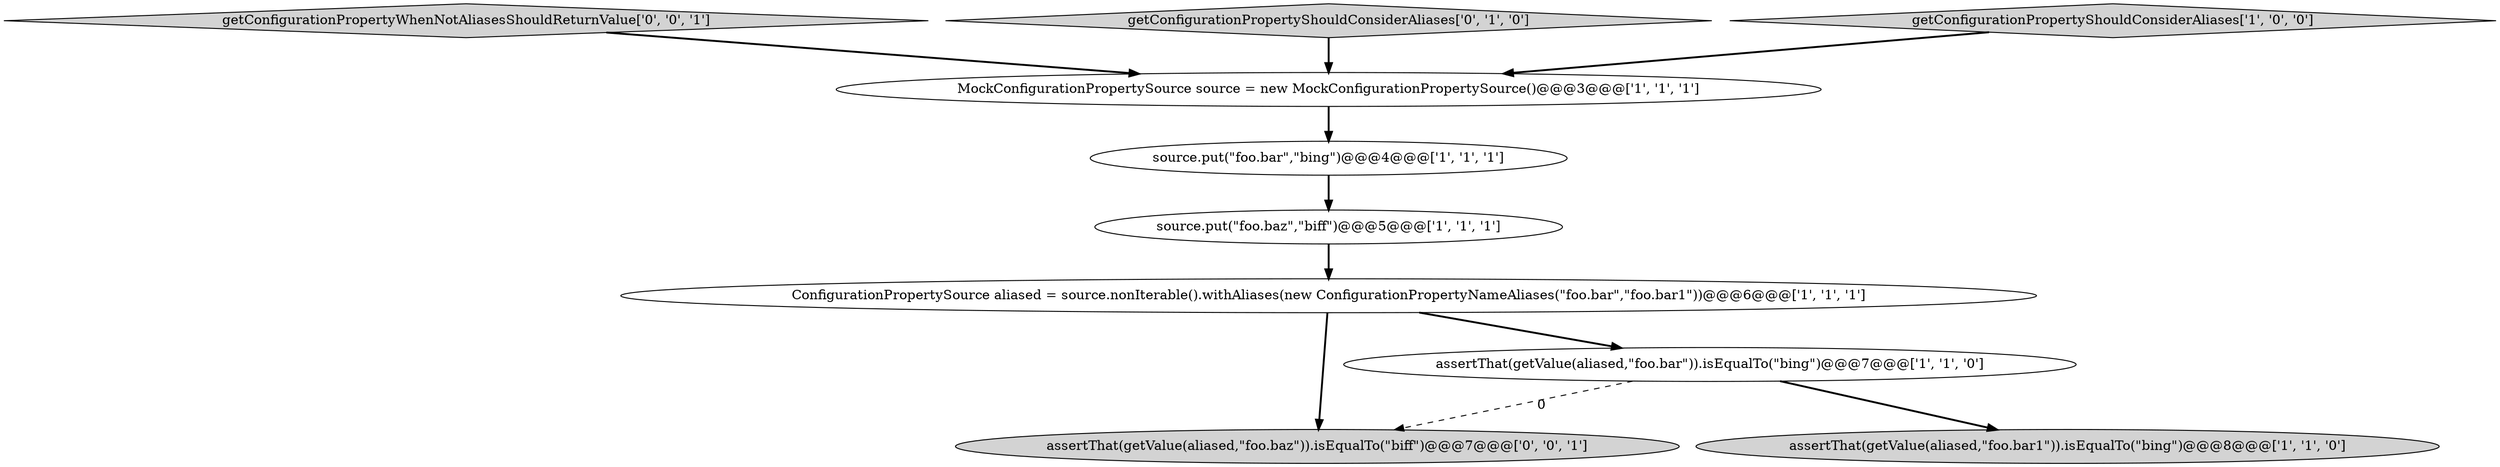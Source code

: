 digraph {
8 [style = filled, label = "assertThat(getValue(aliased,\"foo.baz\")).isEqualTo(\"biff\")@@@7@@@['0', '0', '1']", fillcolor = lightgray, shape = ellipse image = "AAA0AAABBB3BBB"];
3 [style = filled, label = "source.put(\"foo.baz\",\"biff\")@@@5@@@['1', '1', '1']", fillcolor = white, shape = ellipse image = "AAA0AAABBB1BBB"];
6 [style = filled, label = "ConfigurationPropertySource aliased = source.nonIterable().withAliases(new ConfigurationPropertyNameAliases(\"foo.bar\",\"foo.bar1\"))@@@6@@@['1', '1', '1']", fillcolor = white, shape = ellipse image = "AAA0AAABBB1BBB"];
1 [style = filled, label = "assertThat(getValue(aliased,\"foo.bar\")).isEqualTo(\"bing\")@@@7@@@['1', '1', '0']", fillcolor = white, shape = ellipse image = "AAA0AAABBB1BBB"];
4 [style = filled, label = "MockConfigurationPropertySource source = new MockConfigurationPropertySource()@@@3@@@['1', '1', '1']", fillcolor = white, shape = ellipse image = "AAA0AAABBB1BBB"];
0 [style = filled, label = "assertThat(getValue(aliased,\"foo.bar1\")).isEqualTo(\"bing\")@@@8@@@['1', '1', '0']", fillcolor = lightgray, shape = ellipse image = "AAA0AAABBB1BBB"];
5 [style = filled, label = "source.put(\"foo.bar\",\"bing\")@@@4@@@['1', '1', '1']", fillcolor = white, shape = ellipse image = "AAA0AAABBB1BBB"];
9 [style = filled, label = "getConfigurationPropertyWhenNotAliasesShouldReturnValue['0', '0', '1']", fillcolor = lightgray, shape = diamond image = "AAA0AAABBB3BBB"];
7 [style = filled, label = "getConfigurationPropertyShouldConsiderAliases['0', '1', '0']", fillcolor = lightgray, shape = diamond image = "AAA0AAABBB2BBB"];
2 [style = filled, label = "getConfigurationPropertyShouldConsiderAliases['1', '0', '0']", fillcolor = lightgray, shape = diamond image = "AAA0AAABBB1BBB"];
5->3 [style = bold, label=""];
6->1 [style = bold, label=""];
1->8 [style = dashed, label="0"];
3->6 [style = bold, label=""];
1->0 [style = bold, label=""];
7->4 [style = bold, label=""];
9->4 [style = bold, label=""];
2->4 [style = bold, label=""];
4->5 [style = bold, label=""];
6->8 [style = bold, label=""];
}

